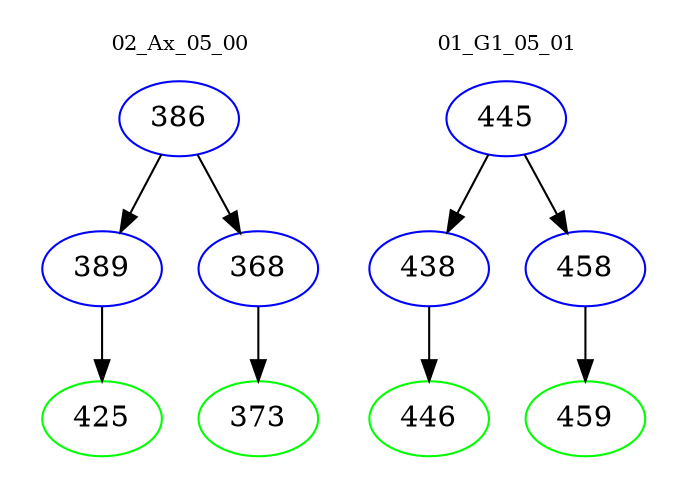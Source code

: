 digraph{
subgraph cluster_0 {
color = white
label = "02_Ax_05_00";
fontsize=10;
T0_386 [label="386", color="blue"]
T0_386 -> T0_389 [color="black"]
T0_389 [label="389", color="blue"]
T0_389 -> T0_425 [color="black"]
T0_425 [label="425", color="green"]
T0_386 -> T0_368 [color="black"]
T0_368 [label="368", color="blue"]
T0_368 -> T0_373 [color="black"]
T0_373 [label="373", color="green"]
}
subgraph cluster_1 {
color = white
label = "01_G1_05_01";
fontsize=10;
T1_445 [label="445", color="blue"]
T1_445 -> T1_438 [color="black"]
T1_438 [label="438", color="blue"]
T1_438 -> T1_446 [color="black"]
T1_446 [label="446", color="green"]
T1_445 -> T1_458 [color="black"]
T1_458 [label="458", color="blue"]
T1_458 -> T1_459 [color="black"]
T1_459 [label="459", color="green"]
}
}
